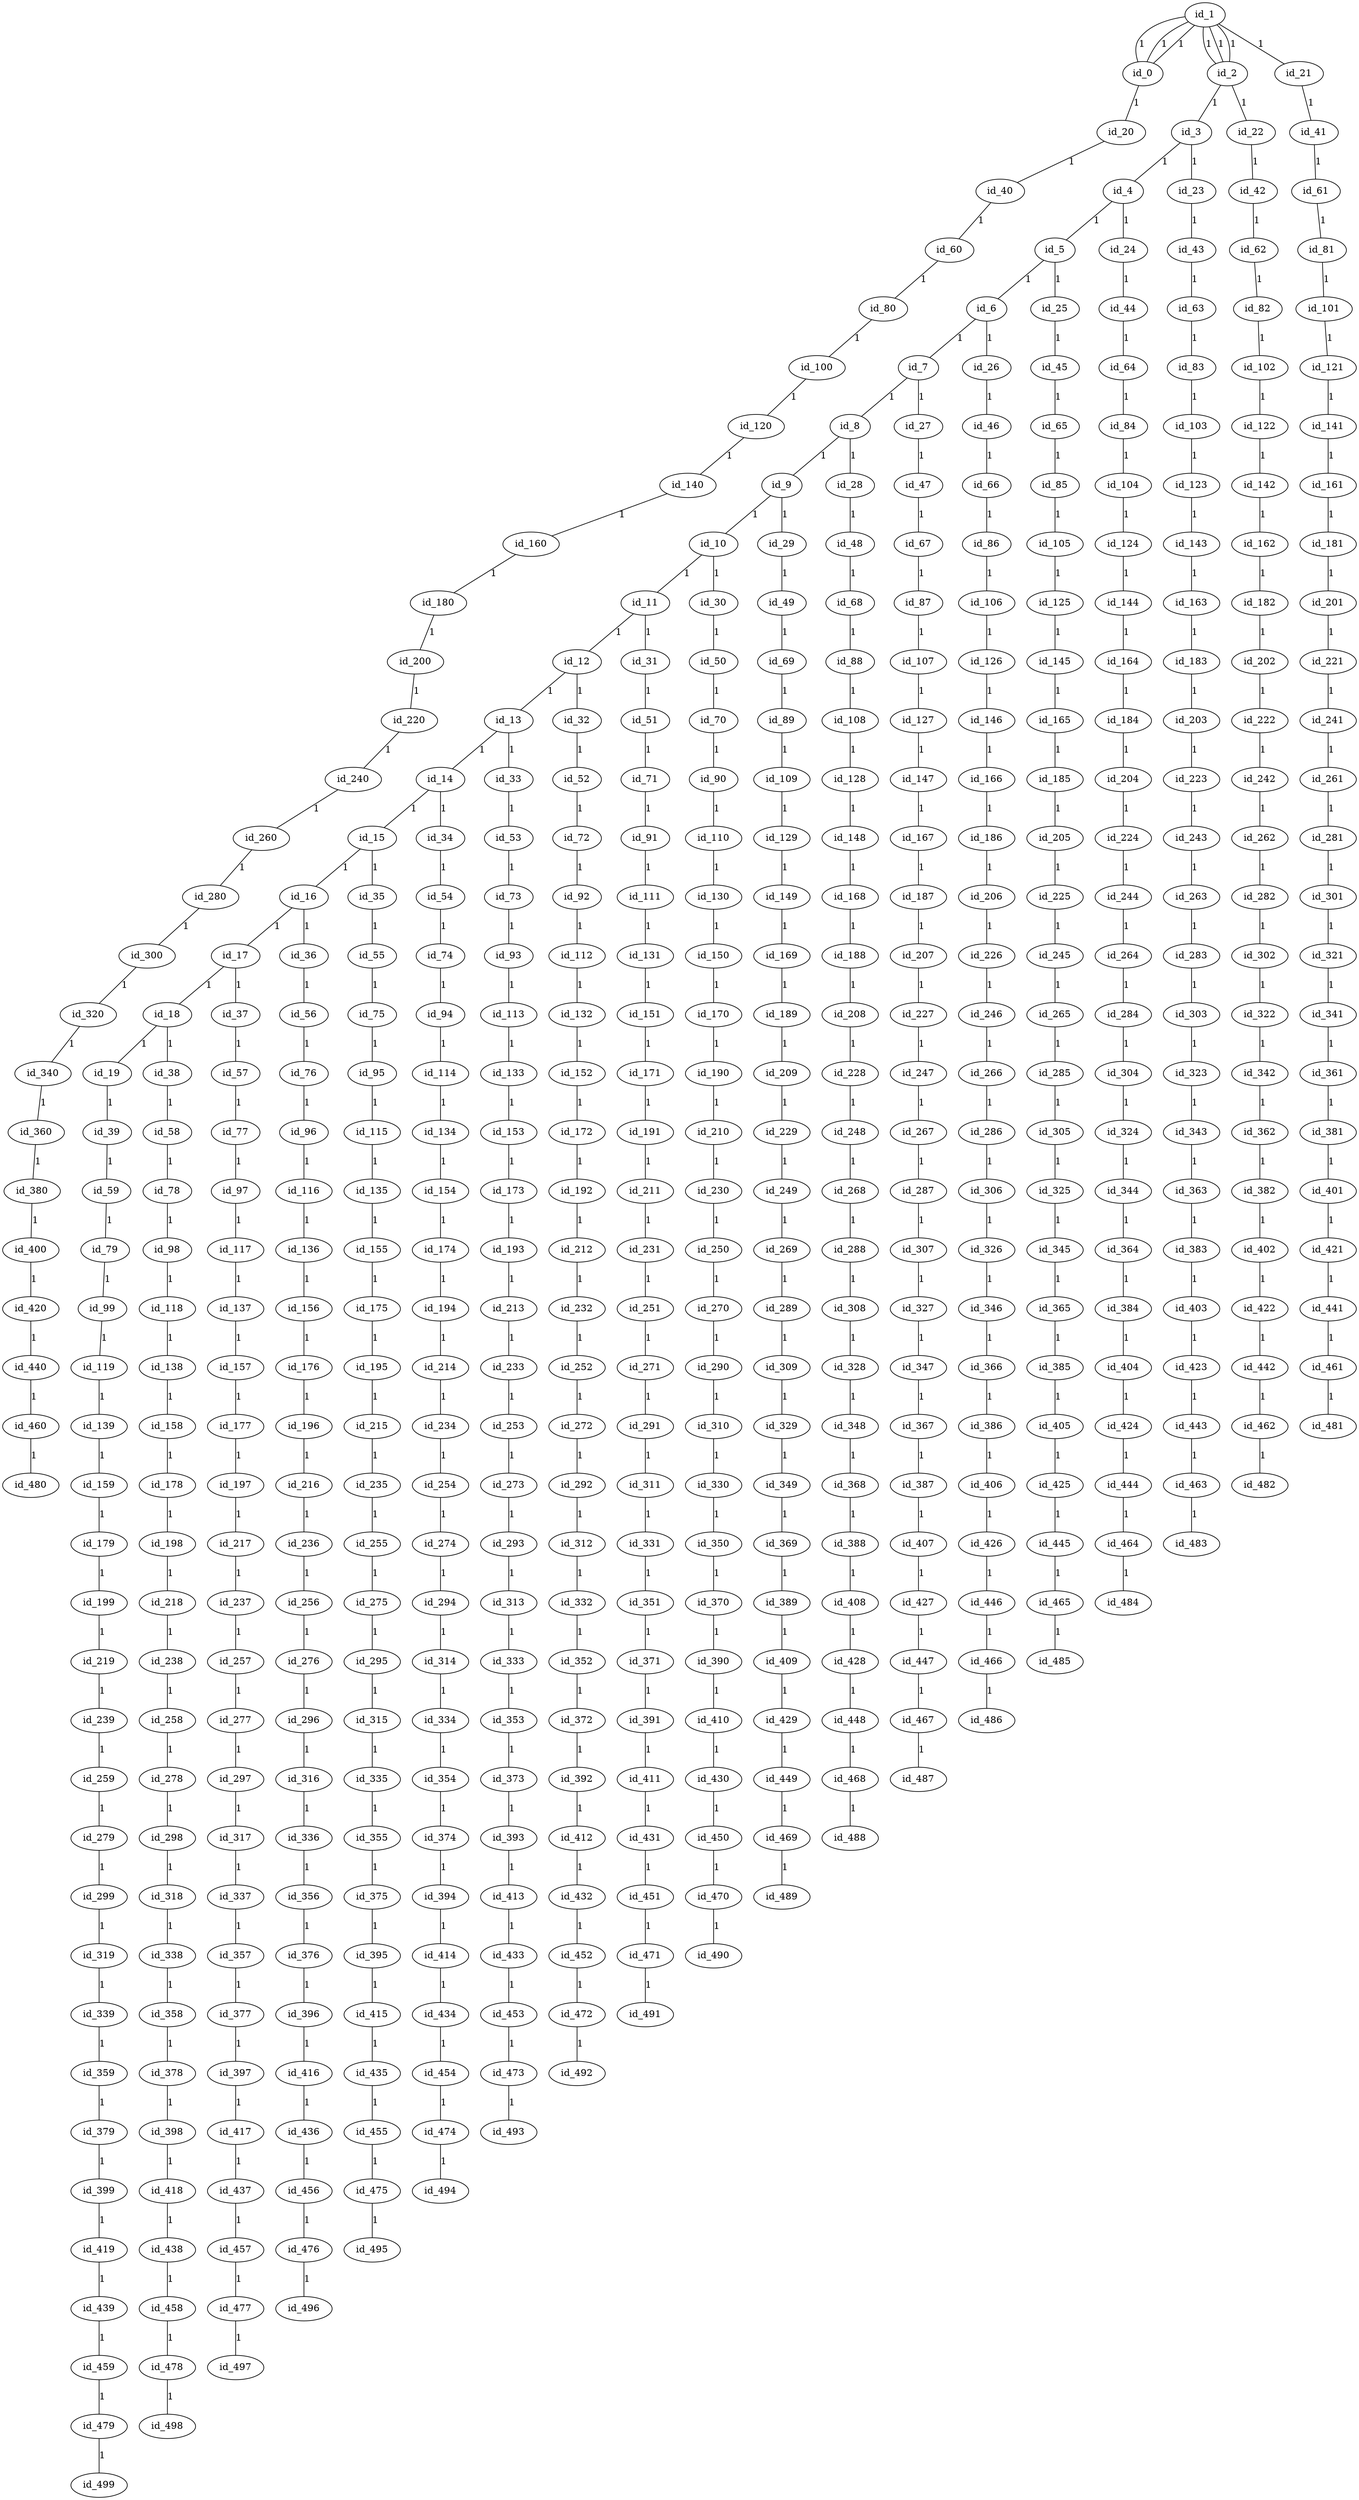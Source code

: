 graph GR{
id_3;
id_22;
id_41;
id_40;
id_4;
id_23;
id_42;
id_61;
id_60;
id_5;
id_24;
id_43;
id_62;
id_81;
id_80;
id_6;
id_25;
id_44;
id_63;
id_82;
id_101;
id_100;
id_7;
id_26;
id_45;
id_64;
id_83;
id_102;
id_121;
id_120;
id_8;
id_27;
id_46;
id_65;
id_84;
id_103;
id_122;
id_141;
id_140;
id_9;
id_28;
id_47;
id_66;
id_85;
id_104;
id_123;
id_142;
id_161;
id_160;
id_10;
id_29;
id_48;
id_67;
id_86;
id_105;
id_124;
id_143;
id_162;
id_181;
id_180;
id_11;
id_30;
id_49;
id_68;
id_87;
id_106;
id_125;
id_144;
id_163;
id_182;
id_201;
id_200;
id_12;
id_31;
id_50;
id_69;
id_88;
id_107;
id_126;
id_145;
id_164;
id_183;
id_202;
id_221;
id_220;
id_13;
id_32;
id_51;
id_70;
id_89;
id_108;
id_127;
id_146;
id_165;
id_184;
id_203;
id_222;
id_241;
id_240;
id_14;
id_33;
id_52;
id_71;
id_90;
id_109;
id_128;
id_147;
id_166;
id_185;
id_204;
id_223;
id_242;
id_261;
id_260;
id_15;
id_34;
id_53;
id_72;
id_91;
id_110;
id_129;
id_148;
id_167;
id_186;
id_205;
id_224;
id_243;
id_262;
id_281;
id_280;
id_16;
id_35;
id_54;
id_73;
id_92;
id_111;
id_130;
id_149;
id_168;
id_187;
id_206;
id_225;
id_244;
id_263;
id_282;
id_301;
id_300;
id_17;
id_36;
id_55;
id_74;
id_93;
id_112;
id_131;
id_150;
id_169;
id_188;
id_207;
id_226;
id_245;
id_264;
id_283;
id_302;
id_321;
id_320;
id_18;
id_37;
id_56;
id_75;
id_94;
id_113;
id_132;
id_151;
id_170;
id_189;
id_208;
id_227;
id_246;
id_265;
id_284;
id_303;
id_322;
id_341;
id_340;
id_19;
id_38;
id_57;
id_76;
id_95;
id_114;
id_133;
id_152;
id_171;
id_190;
id_209;
id_228;
id_247;
id_266;
id_285;
id_304;
id_323;
id_342;
id_361;
id_360;
id_39;
id_58;
id_77;
id_96;
id_115;
id_134;
id_153;
id_172;
id_191;
id_210;
id_229;
id_248;
id_267;
id_286;
id_305;
id_324;
id_343;
id_362;
id_381;
id_380;
id_59;
id_78;
id_97;
id_116;
id_135;
id_154;
id_173;
id_192;
id_211;
id_230;
id_249;
id_268;
id_287;
id_306;
id_325;
id_344;
id_363;
id_382;
id_401;
id_400;
id_79;
id_98;
id_117;
id_136;
id_155;
id_174;
id_193;
id_212;
id_231;
id_250;
id_269;
id_288;
id_307;
id_326;
id_345;
id_364;
id_383;
id_402;
id_421;
id_420;
id_99;
id_118;
id_137;
id_156;
id_175;
id_194;
id_213;
id_232;
id_251;
id_270;
id_289;
id_308;
id_327;
id_346;
id_365;
id_384;
id_403;
id_422;
id_441;
id_440;
id_119;
id_138;
id_157;
id_176;
id_195;
id_214;
id_233;
id_252;
id_271;
id_290;
id_309;
id_328;
id_347;
id_366;
id_385;
id_404;
id_423;
id_442;
id_461;
id_460;
id_139;
id_158;
id_177;
id_196;
id_215;
id_234;
id_253;
id_272;
id_291;
id_310;
id_329;
id_348;
id_367;
id_386;
id_405;
id_424;
id_443;
id_462;
id_481;
id_480;
id_159;
id_178;
id_197;
id_216;
id_235;
id_254;
id_273;
id_292;
id_311;
id_330;
id_349;
id_368;
id_387;
id_406;
id_425;
id_444;
id_463;
id_482;
id_179;
id_198;
id_217;
id_236;
id_255;
id_274;
id_293;
id_312;
id_331;
id_350;
id_369;
id_388;
id_407;
id_426;
id_445;
id_464;
id_483;
id_199;
id_218;
id_237;
id_256;
id_275;
id_294;
id_313;
id_332;
id_351;
id_370;
id_389;
id_408;
id_427;
id_446;
id_465;
id_484;
id_219;
id_238;
id_257;
id_276;
id_295;
id_314;
id_333;
id_352;
id_371;
id_390;
id_409;
id_428;
id_447;
id_466;
id_485;
id_239;
id_258;
id_277;
id_296;
id_315;
id_334;
id_353;
id_372;
id_391;
id_410;
id_429;
id_448;
id_467;
id_486;
id_259;
id_278;
id_297;
id_316;
id_335;
id_354;
id_373;
id_392;
id_411;
id_430;
id_449;
id_468;
id_487;
id_279;
id_298;
id_317;
id_336;
id_355;
id_374;
id_393;
id_412;
id_431;
id_450;
id_469;
id_488;
id_299;
id_318;
id_337;
id_356;
id_375;
id_394;
id_413;
id_432;
id_451;
id_470;
id_489;
id_319;
id_338;
id_357;
id_376;
id_395;
id_414;
id_433;
id_452;
id_471;
id_490;
id_339;
id_358;
id_377;
id_396;
id_415;
id_434;
id_453;
id_472;
id_491;
id_359;
id_378;
id_397;
id_416;
id_435;
id_454;
id_473;
id_492;
id_379;
id_398;
id_417;
id_436;
id_455;
id_474;
id_493;
id_399;
id_418;
id_437;
id_456;
id_475;
id_494;
id_419;
id_438;
id_457;
id_476;
id_495;
id_439;
id_458;
id_477;
id_496;
id_459;
id_478;
id_497;
id_479;
id_498;
id_499;
id_1;
id_1;
id_1;
id_1;
id_1;
id_1;
id_1;
id_1;
id_1;
id_1;
id_1--id_0[label=1];
id_1--id_2[label=1];
id_1--id_21[label=1];
id_0--id_20[label=1];
id_2--id_3[label=1];
id_2--id_22[label=1];
id_21--id_41[label=1];
id_20--id_40[label=1];
id_3--id_4[label=1];
id_3--id_23[label=1];
id_22--id_42[label=1];
id_41--id_61[label=1];
id_40--id_60[label=1];
id_4--id_5[label=1];
id_4--id_24[label=1];
id_23--id_43[label=1];
id_42--id_62[label=1];
id_61--id_81[label=1];
id_60--id_80[label=1];
id_5--id_6[label=1];
id_5--id_25[label=1];
id_24--id_44[label=1];
id_43--id_63[label=1];
id_62--id_82[label=1];
id_81--id_101[label=1];
id_80--id_100[label=1];
id_6--id_7[label=1];
id_6--id_26[label=1];
id_25--id_45[label=1];
id_44--id_64[label=1];
id_63--id_83[label=1];
id_82--id_102[label=1];
id_101--id_121[label=1];
id_100--id_120[label=1];
id_7--id_8[label=1];
id_7--id_27[label=1];
id_26--id_46[label=1];
id_45--id_65[label=1];
id_64--id_84[label=1];
id_83--id_103[label=1];
id_102--id_122[label=1];
id_121--id_141[label=1];
id_120--id_140[label=1];
id_8--id_9[label=1];
id_8--id_28[label=1];
id_27--id_47[label=1];
id_46--id_66[label=1];
id_65--id_85[label=1];
id_84--id_104[label=1];
id_103--id_123[label=1];
id_122--id_142[label=1];
id_141--id_161[label=1];
id_140--id_160[label=1];
id_9--id_10[label=1];
id_9--id_29[label=1];
id_28--id_48[label=1];
id_47--id_67[label=1];
id_66--id_86[label=1];
id_85--id_105[label=1];
id_104--id_124[label=1];
id_123--id_143[label=1];
id_142--id_162[label=1];
id_161--id_181[label=1];
id_160--id_180[label=1];
id_10--id_11[label=1];
id_10--id_30[label=1];
id_29--id_49[label=1];
id_48--id_68[label=1];
id_67--id_87[label=1];
id_86--id_106[label=1];
id_105--id_125[label=1];
id_124--id_144[label=1];
id_143--id_163[label=1];
id_162--id_182[label=1];
id_181--id_201[label=1];
id_180--id_200[label=1];
id_11--id_12[label=1];
id_11--id_31[label=1];
id_30--id_50[label=1];
id_49--id_69[label=1];
id_68--id_88[label=1];
id_87--id_107[label=1];
id_106--id_126[label=1];
id_125--id_145[label=1];
id_144--id_164[label=1];
id_163--id_183[label=1];
id_182--id_202[label=1];
id_201--id_221[label=1];
id_200--id_220[label=1];
id_12--id_13[label=1];
id_12--id_32[label=1];
id_31--id_51[label=1];
id_50--id_70[label=1];
id_69--id_89[label=1];
id_88--id_108[label=1];
id_107--id_127[label=1];
id_126--id_146[label=1];
id_145--id_165[label=1];
id_164--id_184[label=1];
id_183--id_203[label=1];
id_202--id_222[label=1];
id_221--id_241[label=1];
id_220--id_240[label=1];
id_13--id_14[label=1];
id_13--id_33[label=1];
id_32--id_52[label=1];
id_51--id_71[label=1];
id_70--id_90[label=1];
id_89--id_109[label=1];
id_108--id_128[label=1];
id_127--id_147[label=1];
id_146--id_166[label=1];
id_165--id_185[label=1];
id_184--id_204[label=1];
id_203--id_223[label=1];
id_222--id_242[label=1];
id_241--id_261[label=1];
id_240--id_260[label=1];
id_14--id_15[label=1];
id_14--id_34[label=1];
id_33--id_53[label=1];
id_52--id_72[label=1];
id_71--id_91[label=1];
id_90--id_110[label=1];
id_109--id_129[label=1];
id_128--id_148[label=1];
id_147--id_167[label=1];
id_166--id_186[label=1];
id_185--id_205[label=1];
id_204--id_224[label=1];
id_223--id_243[label=1];
id_242--id_262[label=1];
id_261--id_281[label=1];
id_260--id_280[label=1];
id_15--id_16[label=1];
id_15--id_35[label=1];
id_34--id_54[label=1];
id_53--id_73[label=1];
id_72--id_92[label=1];
id_91--id_111[label=1];
id_110--id_130[label=1];
id_129--id_149[label=1];
id_148--id_168[label=1];
id_167--id_187[label=1];
id_186--id_206[label=1];
id_205--id_225[label=1];
id_224--id_244[label=1];
id_243--id_263[label=1];
id_262--id_282[label=1];
id_281--id_301[label=1];
id_280--id_300[label=1];
id_16--id_17[label=1];
id_16--id_36[label=1];
id_35--id_55[label=1];
id_54--id_74[label=1];
id_73--id_93[label=1];
id_92--id_112[label=1];
id_111--id_131[label=1];
id_130--id_150[label=1];
id_149--id_169[label=1];
id_168--id_188[label=1];
id_187--id_207[label=1];
id_206--id_226[label=1];
id_225--id_245[label=1];
id_244--id_264[label=1];
id_263--id_283[label=1];
id_282--id_302[label=1];
id_301--id_321[label=1];
id_300--id_320[label=1];
id_17--id_18[label=1];
id_17--id_37[label=1];
id_36--id_56[label=1];
id_55--id_75[label=1];
id_74--id_94[label=1];
id_93--id_113[label=1];
id_112--id_132[label=1];
id_131--id_151[label=1];
id_150--id_170[label=1];
id_169--id_189[label=1];
id_188--id_208[label=1];
id_207--id_227[label=1];
id_226--id_246[label=1];
id_245--id_265[label=1];
id_264--id_284[label=1];
id_283--id_303[label=1];
id_302--id_322[label=1];
id_321--id_341[label=1];
id_320--id_340[label=1];
id_18--id_19[label=1];
id_18--id_38[label=1];
id_37--id_57[label=1];
id_56--id_76[label=1];
id_75--id_95[label=1];
id_94--id_114[label=1];
id_113--id_133[label=1];
id_132--id_152[label=1];
id_151--id_171[label=1];
id_170--id_190[label=1];
id_189--id_209[label=1];
id_208--id_228[label=1];
id_227--id_247[label=1];
id_246--id_266[label=1];
id_265--id_285[label=1];
id_284--id_304[label=1];
id_303--id_323[label=1];
id_322--id_342[label=1];
id_341--id_361[label=1];
id_340--id_360[label=1];
id_19--id_39[label=1];
id_38--id_58[label=1];
id_57--id_77[label=1];
id_76--id_96[label=1];
id_95--id_115[label=1];
id_114--id_134[label=1];
id_133--id_153[label=1];
id_152--id_172[label=1];
id_171--id_191[label=1];
id_190--id_210[label=1];
id_209--id_229[label=1];
id_228--id_248[label=1];
id_247--id_267[label=1];
id_266--id_286[label=1];
id_285--id_305[label=1];
id_304--id_324[label=1];
id_323--id_343[label=1];
id_342--id_362[label=1];
id_361--id_381[label=1];
id_360--id_380[label=1];
id_39--id_59[label=1];
id_58--id_78[label=1];
id_77--id_97[label=1];
id_96--id_116[label=1];
id_115--id_135[label=1];
id_134--id_154[label=1];
id_153--id_173[label=1];
id_172--id_192[label=1];
id_191--id_211[label=1];
id_210--id_230[label=1];
id_229--id_249[label=1];
id_248--id_268[label=1];
id_267--id_287[label=1];
id_286--id_306[label=1];
id_305--id_325[label=1];
id_324--id_344[label=1];
id_343--id_363[label=1];
id_362--id_382[label=1];
id_381--id_401[label=1];
id_380--id_400[label=1];
id_59--id_79[label=1];
id_78--id_98[label=1];
id_97--id_117[label=1];
id_116--id_136[label=1];
id_135--id_155[label=1];
id_154--id_174[label=1];
id_173--id_193[label=1];
id_192--id_212[label=1];
id_211--id_231[label=1];
id_230--id_250[label=1];
id_249--id_269[label=1];
id_268--id_288[label=1];
id_287--id_307[label=1];
id_306--id_326[label=1];
id_325--id_345[label=1];
id_344--id_364[label=1];
id_363--id_383[label=1];
id_382--id_402[label=1];
id_401--id_421[label=1];
id_400--id_420[label=1];
id_79--id_99[label=1];
id_98--id_118[label=1];
id_117--id_137[label=1];
id_136--id_156[label=1];
id_155--id_175[label=1];
id_174--id_194[label=1];
id_193--id_213[label=1];
id_212--id_232[label=1];
id_231--id_251[label=1];
id_250--id_270[label=1];
id_269--id_289[label=1];
id_288--id_308[label=1];
id_307--id_327[label=1];
id_326--id_346[label=1];
id_345--id_365[label=1];
id_364--id_384[label=1];
id_383--id_403[label=1];
id_402--id_422[label=1];
id_421--id_441[label=1];
id_420--id_440[label=1];
id_99--id_119[label=1];
id_118--id_138[label=1];
id_137--id_157[label=1];
id_156--id_176[label=1];
id_175--id_195[label=1];
id_194--id_214[label=1];
id_213--id_233[label=1];
id_232--id_252[label=1];
id_251--id_271[label=1];
id_270--id_290[label=1];
id_289--id_309[label=1];
id_308--id_328[label=1];
id_327--id_347[label=1];
id_346--id_366[label=1];
id_365--id_385[label=1];
id_384--id_404[label=1];
id_403--id_423[label=1];
id_422--id_442[label=1];
id_441--id_461[label=1];
id_440--id_460[label=1];
id_119--id_139[label=1];
id_138--id_158[label=1];
id_157--id_177[label=1];
id_176--id_196[label=1];
id_195--id_215[label=1];
id_214--id_234[label=1];
id_233--id_253[label=1];
id_252--id_272[label=1];
id_271--id_291[label=1];
id_290--id_310[label=1];
id_309--id_329[label=1];
id_328--id_348[label=1];
id_347--id_367[label=1];
id_366--id_386[label=1];
id_385--id_405[label=1];
id_404--id_424[label=1];
id_423--id_443[label=1];
id_442--id_462[label=1];
id_461--id_481[label=1];
id_460--id_480[label=1];
id_139--id_159[label=1];
id_158--id_178[label=1];
id_177--id_197[label=1];
id_196--id_216[label=1];
id_215--id_235[label=1];
id_234--id_254[label=1];
id_253--id_273[label=1];
id_272--id_292[label=1];
id_291--id_311[label=1];
id_310--id_330[label=1];
id_329--id_349[label=1];
id_348--id_368[label=1];
id_367--id_387[label=1];
id_386--id_406[label=1];
id_405--id_425[label=1];
id_424--id_444[label=1];
id_443--id_463[label=1];
id_462--id_482[label=1];
id_159--id_179[label=1];
id_178--id_198[label=1];
id_197--id_217[label=1];
id_216--id_236[label=1];
id_235--id_255[label=1];
id_254--id_274[label=1];
id_273--id_293[label=1];
id_292--id_312[label=1];
id_311--id_331[label=1];
id_330--id_350[label=1];
id_349--id_369[label=1];
id_368--id_388[label=1];
id_387--id_407[label=1];
id_406--id_426[label=1];
id_425--id_445[label=1];
id_444--id_464[label=1];
id_463--id_483[label=1];
id_179--id_199[label=1];
id_198--id_218[label=1];
id_217--id_237[label=1];
id_236--id_256[label=1];
id_255--id_275[label=1];
id_274--id_294[label=1];
id_293--id_313[label=1];
id_312--id_332[label=1];
id_331--id_351[label=1];
id_350--id_370[label=1];
id_369--id_389[label=1];
id_388--id_408[label=1];
id_407--id_427[label=1];
id_426--id_446[label=1];
id_445--id_465[label=1];
id_464--id_484[label=1];
id_199--id_219[label=1];
id_218--id_238[label=1];
id_237--id_257[label=1];
id_256--id_276[label=1];
id_275--id_295[label=1];
id_294--id_314[label=1];
id_313--id_333[label=1];
id_332--id_352[label=1];
id_351--id_371[label=1];
id_370--id_390[label=1];
id_389--id_409[label=1];
id_408--id_428[label=1];
id_427--id_447[label=1];
id_446--id_466[label=1];
id_465--id_485[label=1];
id_219--id_239[label=1];
id_238--id_258[label=1];
id_257--id_277[label=1];
id_276--id_296[label=1];
id_295--id_315[label=1];
id_314--id_334[label=1];
id_333--id_353[label=1];
id_352--id_372[label=1];
id_371--id_391[label=1];
id_390--id_410[label=1];
id_409--id_429[label=1];
id_428--id_448[label=1];
id_447--id_467[label=1];
id_466--id_486[label=1];
id_239--id_259[label=1];
id_258--id_278[label=1];
id_277--id_297[label=1];
id_296--id_316[label=1];
id_315--id_335[label=1];
id_334--id_354[label=1];
id_353--id_373[label=1];
id_372--id_392[label=1];
id_391--id_411[label=1];
id_410--id_430[label=1];
id_429--id_449[label=1];
id_448--id_468[label=1];
id_467--id_487[label=1];
id_259--id_279[label=1];
id_278--id_298[label=1];
id_297--id_317[label=1];
id_316--id_336[label=1];
id_335--id_355[label=1];
id_354--id_374[label=1];
id_373--id_393[label=1];
id_392--id_412[label=1];
id_411--id_431[label=1];
id_430--id_450[label=1];
id_449--id_469[label=1];
id_468--id_488[label=1];
id_279--id_299[label=1];
id_298--id_318[label=1];
id_317--id_337[label=1];
id_336--id_356[label=1];
id_355--id_375[label=1];
id_374--id_394[label=1];
id_393--id_413[label=1];
id_412--id_432[label=1];
id_431--id_451[label=1];
id_450--id_470[label=1];
id_469--id_489[label=1];
id_299--id_319[label=1];
id_318--id_338[label=1];
id_337--id_357[label=1];
id_356--id_376[label=1];
id_375--id_395[label=1];
id_394--id_414[label=1];
id_413--id_433[label=1];
id_432--id_452[label=1];
id_451--id_471[label=1];
id_470--id_490[label=1];
id_319--id_339[label=1];
id_338--id_358[label=1];
id_357--id_377[label=1];
id_376--id_396[label=1];
id_395--id_415[label=1];
id_414--id_434[label=1];
id_433--id_453[label=1];
id_452--id_472[label=1];
id_471--id_491[label=1];
id_339--id_359[label=1];
id_358--id_378[label=1];
id_377--id_397[label=1];
id_396--id_416[label=1];
id_415--id_435[label=1];
id_434--id_454[label=1];
id_453--id_473[label=1];
id_472--id_492[label=1];
id_359--id_379[label=1];
id_378--id_398[label=1];
id_397--id_417[label=1];
id_416--id_436[label=1];
id_435--id_455[label=1];
id_454--id_474[label=1];
id_473--id_493[label=1];
id_379--id_399[label=1];
id_398--id_418[label=1];
id_417--id_437[label=1];
id_436--id_456[label=1];
id_455--id_475[label=1];
id_474--id_494[label=1];
id_399--id_419[label=1];
id_418--id_438[label=1];
id_437--id_457[label=1];
id_456--id_476[label=1];
id_475--id_495[label=1];
id_419--id_439[label=1];
id_438--id_458[label=1];
id_457--id_477[label=1];
id_476--id_496[label=1];
id_439--id_459[label=1];
id_458--id_478[label=1];
id_477--id_497[label=1];
id_459--id_479[label=1];
id_478--id_498[label=1];
id_479--id_499[label=1];
id_1--id_0[label=1];
id_1--id_2[label=1];
id_1--id_0[label=1];
id_1--id_2[label=1];
}